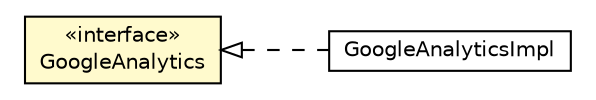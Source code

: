 #!/usr/local/bin/dot
#
# Class diagram 
# Generated by UMLGraph version R5_6-24-gf6e263 (http://www.umlgraph.org/)
#

digraph G {
	edge [fontname="Helvetica",fontsize=10,labelfontname="Helvetica",labelfontsize=10];
	node [fontname="Helvetica",fontsize=10,shape=plaintext];
	nodesep=0.25;
	ranksep=0.5;
	rankdir=LR;
	// com.gwtplatform.mvp.client.googleanalytics.GoogleAnalyticsImpl
	c201470 [label=<<table title="com.gwtplatform.mvp.client.googleanalytics.GoogleAnalyticsImpl" border="0" cellborder="1" cellspacing="0" cellpadding="2" port="p" href="./GoogleAnalyticsImpl.html">
		<tr><td><table border="0" cellspacing="0" cellpadding="1">
<tr><td align="center" balign="center"> GoogleAnalyticsImpl </td></tr>
		</table></td></tr>
		</table>>, URL="./GoogleAnalyticsImpl.html", fontname="Helvetica", fontcolor="black", fontsize=10.0];
	// com.gwtplatform.mvp.client.googleanalytics.GoogleAnalytics
	c201471 [label=<<table title="com.gwtplatform.mvp.client.googleanalytics.GoogleAnalytics" border="0" cellborder="1" cellspacing="0" cellpadding="2" port="p" bgcolor="lemonChiffon" href="./GoogleAnalytics.html">
		<tr><td><table border="0" cellspacing="0" cellpadding="1">
<tr><td align="center" balign="center"> &#171;interface&#187; </td></tr>
<tr><td align="center" balign="center"> GoogleAnalytics </td></tr>
		</table></td></tr>
		</table>>, URL="./GoogleAnalytics.html", fontname="Helvetica", fontcolor="black", fontsize=10.0];
	//com.gwtplatform.mvp.client.googleanalytics.GoogleAnalyticsImpl implements com.gwtplatform.mvp.client.googleanalytics.GoogleAnalytics
	c201471:p -> c201470:p [dir=back,arrowtail=empty,style=dashed];
}

